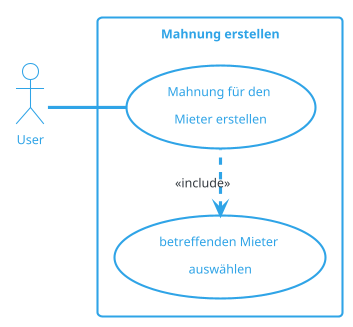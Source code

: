 @startuml MahnungErstellen
!theme cerulean-outline

left to right direction
actor "User" as fc
rectangle "Mahnung erstellen" {
  usecase "Mahnung für den \nMieter erstellen" as UC1
  usecase "betreffenden Mieter \nauswählen"as inc1

} 
fc -- UC1
UC1 .left.> inc1 : <<include>>
@enduml